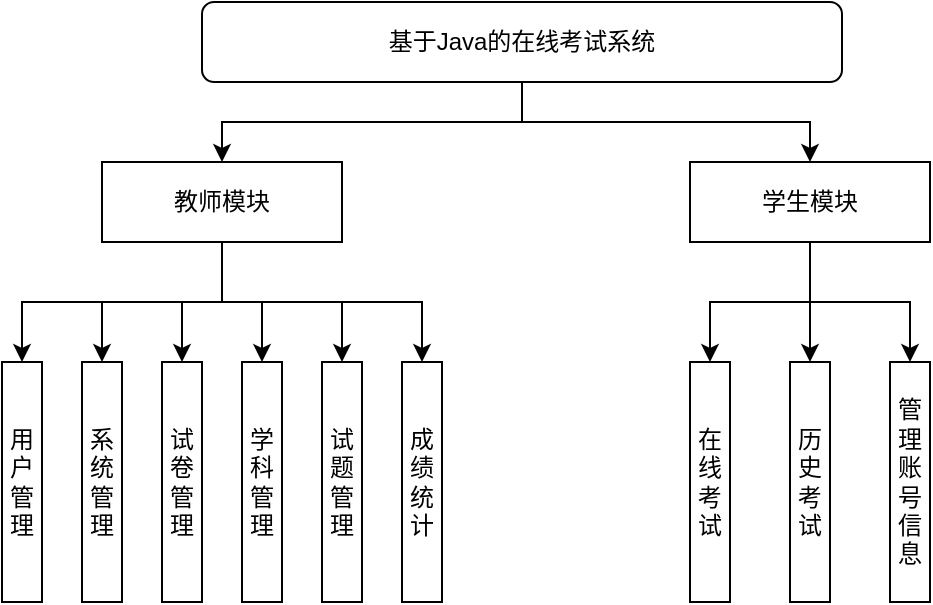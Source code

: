 <mxfile version="24.0.1" type="github">
  <diagram name="第 1 页" id="l3pS8YYz3XnY0HJPw6cy">
    <mxGraphModel dx="1348" dy="681" grid="1" gridSize="10" guides="1" tooltips="1" connect="1" arrows="1" fold="1" page="1" pageScale="1" pageWidth="827" pageHeight="1169" math="0" shadow="0">
      <root>
        <mxCell id="0" />
        <mxCell id="1" parent="0" />
        <mxCell id="B8cPSPES3ltxX7CvRMl7-28" style="edgeStyle=orthogonalEdgeStyle;rounded=0;orthogonalLoop=1;jettySize=auto;html=1;exitX=0.5;exitY=1;exitDx=0;exitDy=0;" edge="1" parent="1" source="B8cPSPES3ltxX7CvRMl7-1" target="B8cPSPES3ltxX7CvRMl7-2">
          <mxGeometry relative="1" as="geometry" />
        </mxCell>
        <mxCell id="B8cPSPES3ltxX7CvRMl7-30" style="edgeStyle=orthogonalEdgeStyle;rounded=0;orthogonalLoop=1;jettySize=auto;html=1;exitX=0.5;exitY=1;exitDx=0;exitDy=0;" edge="1" parent="1" source="B8cPSPES3ltxX7CvRMl7-1" target="B8cPSPES3ltxX7CvRMl7-3">
          <mxGeometry relative="1" as="geometry" />
        </mxCell>
        <mxCell id="B8cPSPES3ltxX7CvRMl7-1" value="基于Java的在线考试系统" style="rounded=1;whiteSpace=wrap;html=1;" vertex="1" parent="1">
          <mxGeometry x="170" y="210" width="320" height="40" as="geometry" />
        </mxCell>
        <mxCell id="B8cPSPES3ltxX7CvRMl7-19" style="edgeStyle=orthogonalEdgeStyle;rounded=0;orthogonalLoop=1;jettySize=auto;html=1;exitX=0.5;exitY=1;exitDx=0;exitDy=0;entryX=0.5;entryY=0;entryDx=0;entryDy=0;" edge="1" parent="1" source="B8cPSPES3ltxX7CvRMl7-2" target="B8cPSPES3ltxX7CvRMl7-18">
          <mxGeometry relative="1" as="geometry" />
        </mxCell>
        <mxCell id="B8cPSPES3ltxX7CvRMl7-20" style="edgeStyle=orthogonalEdgeStyle;rounded=0;orthogonalLoop=1;jettySize=auto;html=1;exitX=0.5;exitY=1;exitDx=0;exitDy=0;entryX=0.5;entryY=0;entryDx=0;entryDy=0;" edge="1" parent="1" source="B8cPSPES3ltxX7CvRMl7-2" target="B8cPSPES3ltxX7CvRMl7-5">
          <mxGeometry relative="1" as="geometry" />
        </mxCell>
        <mxCell id="B8cPSPES3ltxX7CvRMl7-21" style="edgeStyle=orthogonalEdgeStyle;rounded=0;orthogonalLoop=1;jettySize=auto;html=1;exitX=0.5;exitY=1;exitDx=0;exitDy=0;" edge="1" parent="1" source="B8cPSPES3ltxX7CvRMl7-2" target="B8cPSPES3ltxX7CvRMl7-17">
          <mxGeometry relative="1" as="geometry" />
        </mxCell>
        <mxCell id="B8cPSPES3ltxX7CvRMl7-22" style="edgeStyle=orthogonalEdgeStyle;rounded=0;orthogonalLoop=1;jettySize=auto;html=1;exitX=0.5;exitY=1;exitDx=0;exitDy=0;" edge="1" parent="1" source="B8cPSPES3ltxX7CvRMl7-2" target="B8cPSPES3ltxX7CvRMl7-7">
          <mxGeometry relative="1" as="geometry" />
        </mxCell>
        <mxCell id="B8cPSPES3ltxX7CvRMl7-23" style="edgeStyle=orthogonalEdgeStyle;rounded=0;orthogonalLoop=1;jettySize=auto;html=1;exitX=0.5;exitY=1;exitDx=0;exitDy=0;" edge="1" parent="1" source="B8cPSPES3ltxX7CvRMl7-2" target="B8cPSPES3ltxX7CvRMl7-8">
          <mxGeometry relative="1" as="geometry" />
        </mxCell>
        <mxCell id="B8cPSPES3ltxX7CvRMl7-24" style="edgeStyle=orthogonalEdgeStyle;rounded=0;orthogonalLoop=1;jettySize=auto;html=1;exitX=0.5;exitY=1;exitDx=0;exitDy=0;" edge="1" parent="1" source="B8cPSPES3ltxX7CvRMl7-2" target="B8cPSPES3ltxX7CvRMl7-16">
          <mxGeometry relative="1" as="geometry" />
        </mxCell>
        <mxCell id="B8cPSPES3ltxX7CvRMl7-2" value="教师模块" style="rounded=0;whiteSpace=wrap;html=1;" vertex="1" parent="1">
          <mxGeometry x="120" y="290" width="120" height="40" as="geometry" />
        </mxCell>
        <mxCell id="B8cPSPES3ltxX7CvRMl7-25" style="edgeStyle=orthogonalEdgeStyle;rounded=0;orthogonalLoop=1;jettySize=auto;html=1;exitX=0.5;exitY=1;exitDx=0;exitDy=0;entryX=0.5;entryY=0;entryDx=0;entryDy=0;" edge="1" parent="1" source="B8cPSPES3ltxX7CvRMl7-3" target="B8cPSPES3ltxX7CvRMl7-9">
          <mxGeometry relative="1" as="geometry" />
        </mxCell>
        <mxCell id="B8cPSPES3ltxX7CvRMl7-26" style="edgeStyle=orthogonalEdgeStyle;rounded=0;orthogonalLoop=1;jettySize=auto;html=1;exitX=0.5;exitY=1;exitDx=0;exitDy=0;" edge="1" parent="1" source="B8cPSPES3ltxX7CvRMl7-3" target="B8cPSPES3ltxX7CvRMl7-10">
          <mxGeometry relative="1" as="geometry" />
        </mxCell>
        <mxCell id="B8cPSPES3ltxX7CvRMl7-27" style="edgeStyle=orthogonalEdgeStyle;rounded=0;orthogonalLoop=1;jettySize=auto;html=1;exitX=0.5;exitY=1;exitDx=0;exitDy=0;" edge="1" parent="1" source="B8cPSPES3ltxX7CvRMl7-3" target="B8cPSPES3ltxX7CvRMl7-11">
          <mxGeometry relative="1" as="geometry" />
        </mxCell>
        <mxCell id="B8cPSPES3ltxX7CvRMl7-3" value="学生模块" style="rounded=0;whiteSpace=wrap;html=1;" vertex="1" parent="1">
          <mxGeometry x="414" y="290" width="120" height="40" as="geometry" />
        </mxCell>
        <mxCell id="B8cPSPES3ltxX7CvRMl7-5" value="系统管理" style="rounded=0;whiteSpace=wrap;html=1;" vertex="1" parent="1">
          <mxGeometry x="110" y="390" width="20" height="120" as="geometry" />
        </mxCell>
        <mxCell id="B8cPSPES3ltxX7CvRMl7-7" value="学科管理" style="rounded=0;whiteSpace=wrap;html=1;" vertex="1" parent="1">
          <mxGeometry x="190" y="390" width="20" height="120" as="geometry" />
        </mxCell>
        <mxCell id="B8cPSPES3ltxX7CvRMl7-8" value="试题管理" style="rounded=0;whiteSpace=wrap;html=1;" vertex="1" parent="1">
          <mxGeometry x="230" y="390" width="20" height="120" as="geometry" />
        </mxCell>
        <mxCell id="B8cPSPES3ltxX7CvRMl7-9" value="在线考试" style="rounded=0;whiteSpace=wrap;html=1;" vertex="1" parent="1">
          <mxGeometry x="414" y="390" width="20" height="120" as="geometry" />
        </mxCell>
        <mxCell id="B8cPSPES3ltxX7CvRMl7-10" value="历史考试" style="rounded=0;whiteSpace=wrap;html=1;" vertex="1" parent="1">
          <mxGeometry x="464" y="390" width="20" height="120" as="geometry" />
        </mxCell>
        <mxCell id="B8cPSPES3ltxX7CvRMl7-11" value="管理账号信息" style="rounded=0;whiteSpace=wrap;html=1;" vertex="1" parent="1">
          <mxGeometry x="514" y="390" width="20" height="120" as="geometry" />
        </mxCell>
        <mxCell id="B8cPSPES3ltxX7CvRMl7-16" value="成绩统计" style="rounded=0;whiteSpace=wrap;html=1;" vertex="1" parent="1">
          <mxGeometry x="270" y="390" width="20" height="120" as="geometry" />
        </mxCell>
        <mxCell id="B8cPSPES3ltxX7CvRMl7-17" value="试卷管理" style="rounded=0;whiteSpace=wrap;html=1;" vertex="1" parent="1">
          <mxGeometry x="150" y="390" width="20" height="120" as="geometry" />
        </mxCell>
        <mxCell id="B8cPSPES3ltxX7CvRMl7-18" value="用户管理" style="rounded=0;whiteSpace=wrap;html=1;" vertex="1" parent="1">
          <mxGeometry x="70" y="390" width="20" height="120" as="geometry" />
        </mxCell>
      </root>
    </mxGraphModel>
  </diagram>
</mxfile>
